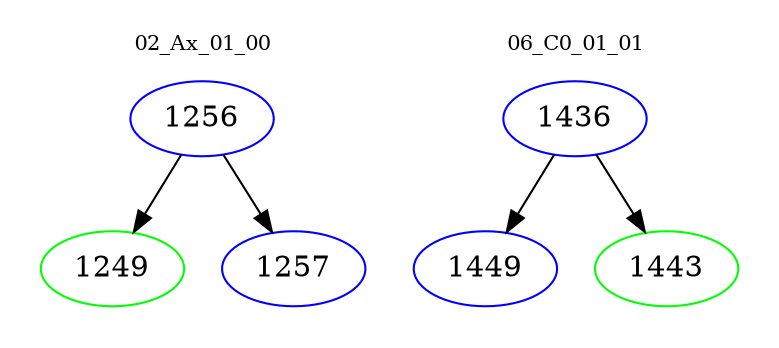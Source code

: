 digraph{
subgraph cluster_0 {
color = white
label = "02_Ax_01_00";
fontsize=10;
T0_1256 [label="1256", color="blue"]
T0_1256 -> T0_1249 [color="black"]
T0_1249 [label="1249", color="green"]
T0_1256 -> T0_1257 [color="black"]
T0_1257 [label="1257", color="blue"]
}
subgraph cluster_1 {
color = white
label = "06_C0_01_01";
fontsize=10;
T1_1436 [label="1436", color="blue"]
T1_1436 -> T1_1449 [color="black"]
T1_1449 [label="1449", color="blue"]
T1_1436 -> T1_1443 [color="black"]
T1_1443 [label="1443", color="green"]
}
}
